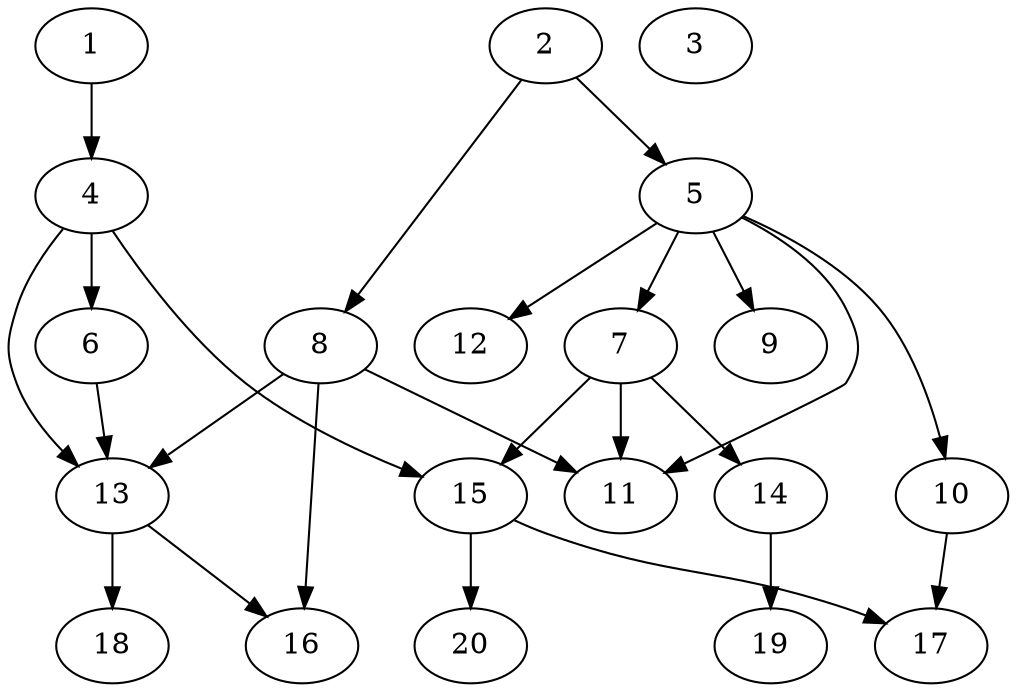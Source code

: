 // DAG automatically generated by daggen at Thu Feb 29 17:35:00 2024
// daggen-master/daggen -n 20 --fat 0.5 --density 0.5 --regular 0.5 --jump 2 --minalpha 20 --maxalpha 50 --dot -o dags/sim_2.dot 
digraph G {
  1 [size="1073741824000", alpha="22.17"]
  1 -> 4 [size ="838860800"]
  2 [size="28217911458", alpha="43.89"]
  2 -> 5 [size ="33554432"]
  2 -> 8 [size ="33554432"]
  3 [size="231928233984", alpha="29.01"]
  4 [size="322252213", alpha="31.37"]
  4 -> 6 [size ="33554432"]
  4 -> 13 [size ="33554432"]
  4 -> 15 [size ="33554432"]
  5 [size="67412415024", alpha="21.57"]
  5 -> 7 [size ="134217728"]
  5 -> 9 [size ="134217728"]
  5 -> 10 [size ="134217728"]
  5 -> 11 [size ="134217728"]
  5 -> 12 [size ="134217728"]
  6 [size="9034865022", alpha="47.99"]
  6 -> 13 [size ="301989888"]
  7 [size="179811454876", alpha="34.02"]
  7 -> 11 [size ="411041792"]
  7 -> 14 [size ="411041792"]
  7 -> 15 [size ="411041792"]
  8 [size="916386301", alpha="20.85"]
  8 -> 11 [size ="33554432"]
  8 -> 13 [size ="33554432"]
  8 -> 16 [size ="33554432"]
  9 [size="252268762098", alpha="37.12"]
  10 [size="24504969831", alpha="34.94"]
  10 -> 17 [size ="838860800"]
  11 [size="197527935362", alpha="35.20"]
  12 [size="201351506993", alpha="39.90"]
  13 [size="16466554337", alpha="27.21"]
  13 -> 16 [size ="679477248"]
  13 -> 18 [size ="679477248"]
  14 [size="549755813888", alpha="29.69"]
  14 -> 19 [size ="536870912"]
  15 [size="361252778900", alpha="45.65"]
  15 -> 17 [size ="536870912"]
  15 -> 20 [size ="536870912"]
  16 [size="16869028584", alpha="26.21"]
  17 [size="8589934592", alpha="20.88"]
  18 [size="3376854295", alpha="44.24"]
  19 [size="199255554718", alpha="44.47"]
  20 [size="782757789696", alpha="39.85"]
}
